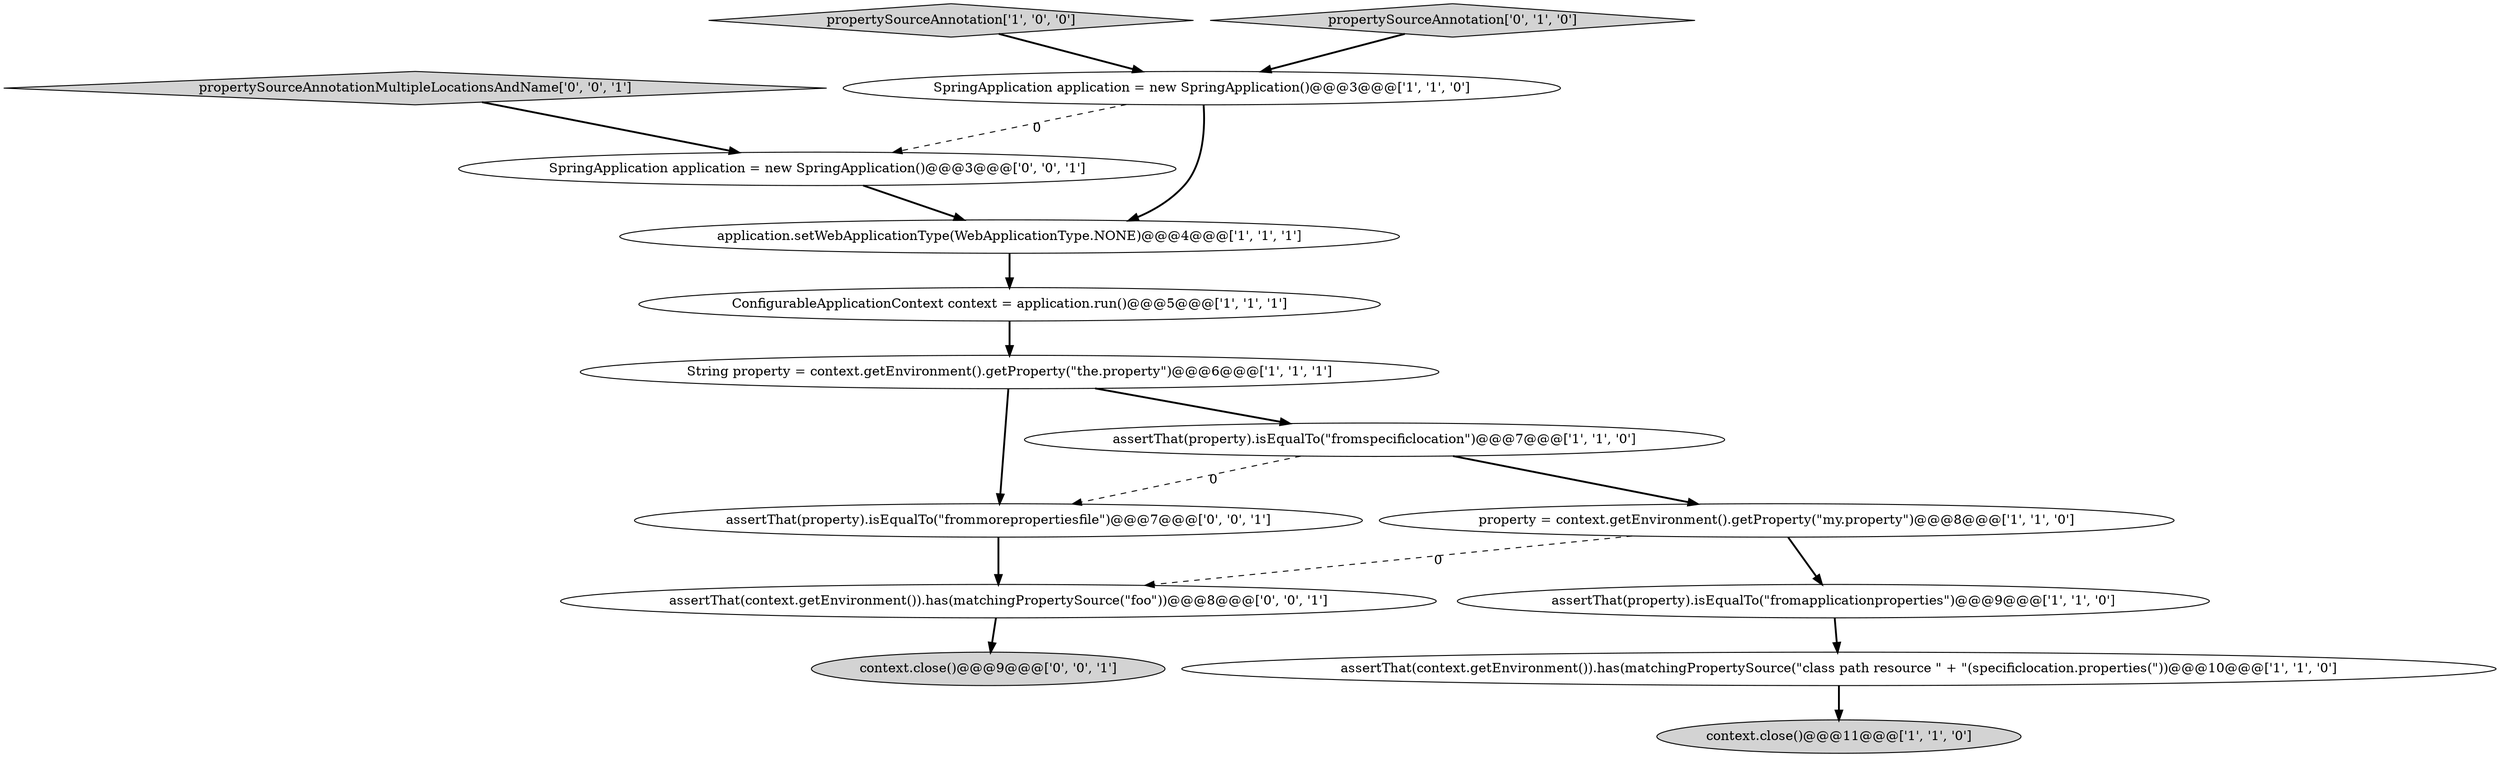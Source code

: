 digraph {
12 [style = filled, label = "assertThat(property).isEqualTo(\"frommorepropertiesfile\")@@@7@@@['0', '0', '1']", fillcolor = white, shape = ellipse image = "AAA0AAABBB3BBB"];
15 [style = filled, label = "context.close()@@@9@@@['0', '0', '1']", fillcolor = lightgray, shape = ellipse image = "AAA0AAABBB3BBB"];
0 [style = filled, label = "assertThat(property).isEqualTo(\"fromspecificlocation\")@@@7@@@['1', '1', '0']", fillcolor = white, shape = ellipse image = "AAA0AAABBB1BBB"];
7 [style = filled, label = "context.close()@@@11@@@['1', '1', '0']", fillcolor = lightgray, shape = ellipse image = "AAA0AAABBB1BBB"];
5 [style = filled, label = "propertySourceAnnotation['1', '0', '0']", fillcolor = lightgray, shape = diamond image = "AAA0AAABBB1BBB"];
1 [style = filled, label = "assertThat(property).isEqualTo(\"fromapplicationproperties\")@@@9@@@['1', '1', '0']", fillcolor = white, shape = ellipse image = "AAA0AAABBB1BBB"];
6 [style = filled, label = "property = context.getEnvironment().getProperty(\"my.property\")@@@8@@@['1', '1', '0']", fillcolor = white, shape = ellipse image = "AAA0AAABBB1BBB"];
8 [style = filled, label = "SpringApplication application = new SpringApplication()@@@3@@@['1', '1', '0']", fillcolor = white, shape = ellipse image = "AAA0AAABBB1BBB"];
9 [style = filled, label = "String property = context.getEnvironment().getProperty(\"the.property\")@@@6@@@['1', '1', '1']", fillcolor = white, shape = ellipse image = "AAA0AAABBB1BBB"];
11 [style = filled, label = "SpringApplication application = new SpringApplication()@@@3@@@['0', '0', '1']", fillcolor = white, shape = ellipse image = "AAA0AAABBB3BBB"];
13 [style = filled, label = "assertThat(context.getEnvironment()).has(matchingPropertySource(\"foo\"))@@@8@@@['0', '0', '1']", fillcolor = white, shape = ellipse image = "AAA0AAABBB3BBB"];
3 [style = filled, label = "ConfigurableApplicationContext context = application.run()@@@5@@@['1', '1', '1']", fillcolor = white, shape = ellipse image = "AAA0AAABBB1BBB"];
2 [style = filled, label = "application.setWebApplicationType(WebApplicationType.NONE)@@@4@@@['1', '1', '1']", fillcolor = white, shape = ellipse image = "AAA0AAABBB1BBB"];
4 [style = filled, label = "assertThat(context.getEnvironment()).has(matchingPropertySource(\"class path resource \" + \"(specificlocation.properties(\"))@@@10@@@['1', '1', '0']", fillcolor = white, shape = ellipse image = "AAA0AAABBB1BBB"];
10 [style = filled, label = "propertySourceAnnotation['0', '1', '0']", fillcolor = lightgray, shape = diamond image = "AAA0AAABBB2BBB"];
14 [style = filled, label = "propertySourceAnnotationMultipleLocationsAndName['0', '0', '1']", fillcolor = lightgray, shape = diamond image = "AAA0AAABBB3BBB"];
3->9 [style = bold, label=""];
6->1 [style = bold, label=""];
5->8 [style = bold, label=""];
12->13 [style = bold, label=""];
1->4 [style = bold, label=""];
9->12 [style = bold, label=""];
13->15 [style = bold, label=""];
6->13 [style = dashed, label="0"];
9->0 [style = bold, label=""];
10->8 [style = bold, label=""];
8->2 [style = bold, label=""];
8->11 [style = dashed, label="0"];
0->12 [style = dashed, label="0"];
0->6 [style = bold, label=""];
14->11 [style = bold, label=""];
11->2 [style = bold, label=""];
4->7 [style = bold, label=""];
2->3 [style = bold, label=""];
}
